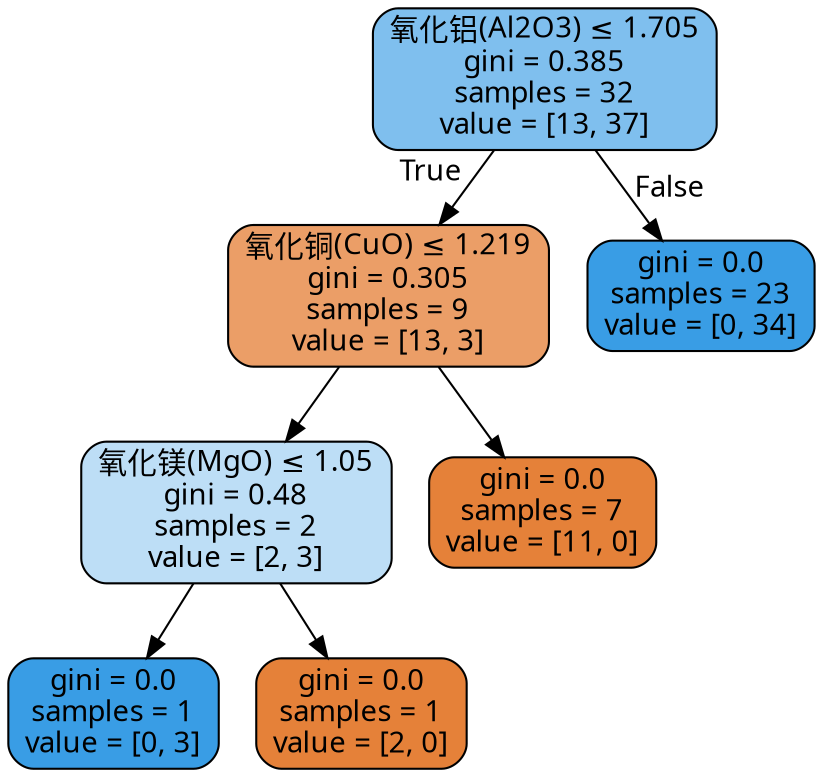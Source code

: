 digraph Tree {
node [shape=box, style="filled, rounded", color="black", fontname="DengXian"] ;
edge [fontname="DengXian"] ;
0 [label=<氧化铝(Al2O3) &le; 1.705<br/>gini = 0.385<br/>samples = 32<br/>value = [13, 37]>, fillcolor="#7fbfee"] ;
1 [label=<氧化铜(CuO) &le; 1.219<br/>gini = 0.305<br/>samples = 9<br/>value = [13, 3]>, fillcolor="#eb9e67"] ;
0 -> 1 [labeldistance=2.5, labelangle=45, headlabel="True"] ;
2 [label=<氧化镁(MgO) &le; 1.05<br/>gini = 0.48<br/>samples = 2<br/>value = [2, 3]>, fillcolor="#bddef6"] ;
1 -> 2 ;
3 [label=<gini = 0.0<br/>samples = 1<br/>value = [0, 3]>, fillcolor="#399de5"] ;
2 -> 3 ;
4 [label=<gini = 0.0<br/>samples = 1<br/>value = [2, 0]>, fillcolor="#e58139"] ;
2 -> 4 ;
5 [label=<gini = 0.0<br/>samples = 7<br/>value = [11, 0]>, fillcolor="#e58139"] ;
1 -> 5 ;
6 [label=<gini = 0.0<br/>samples = 23<br/>value = [0, 34]>, fillcolor="#399de5"] ;
0 -> 6 [labeldistance=2.5, labelangle=-45, headlabel="False"] ;
}